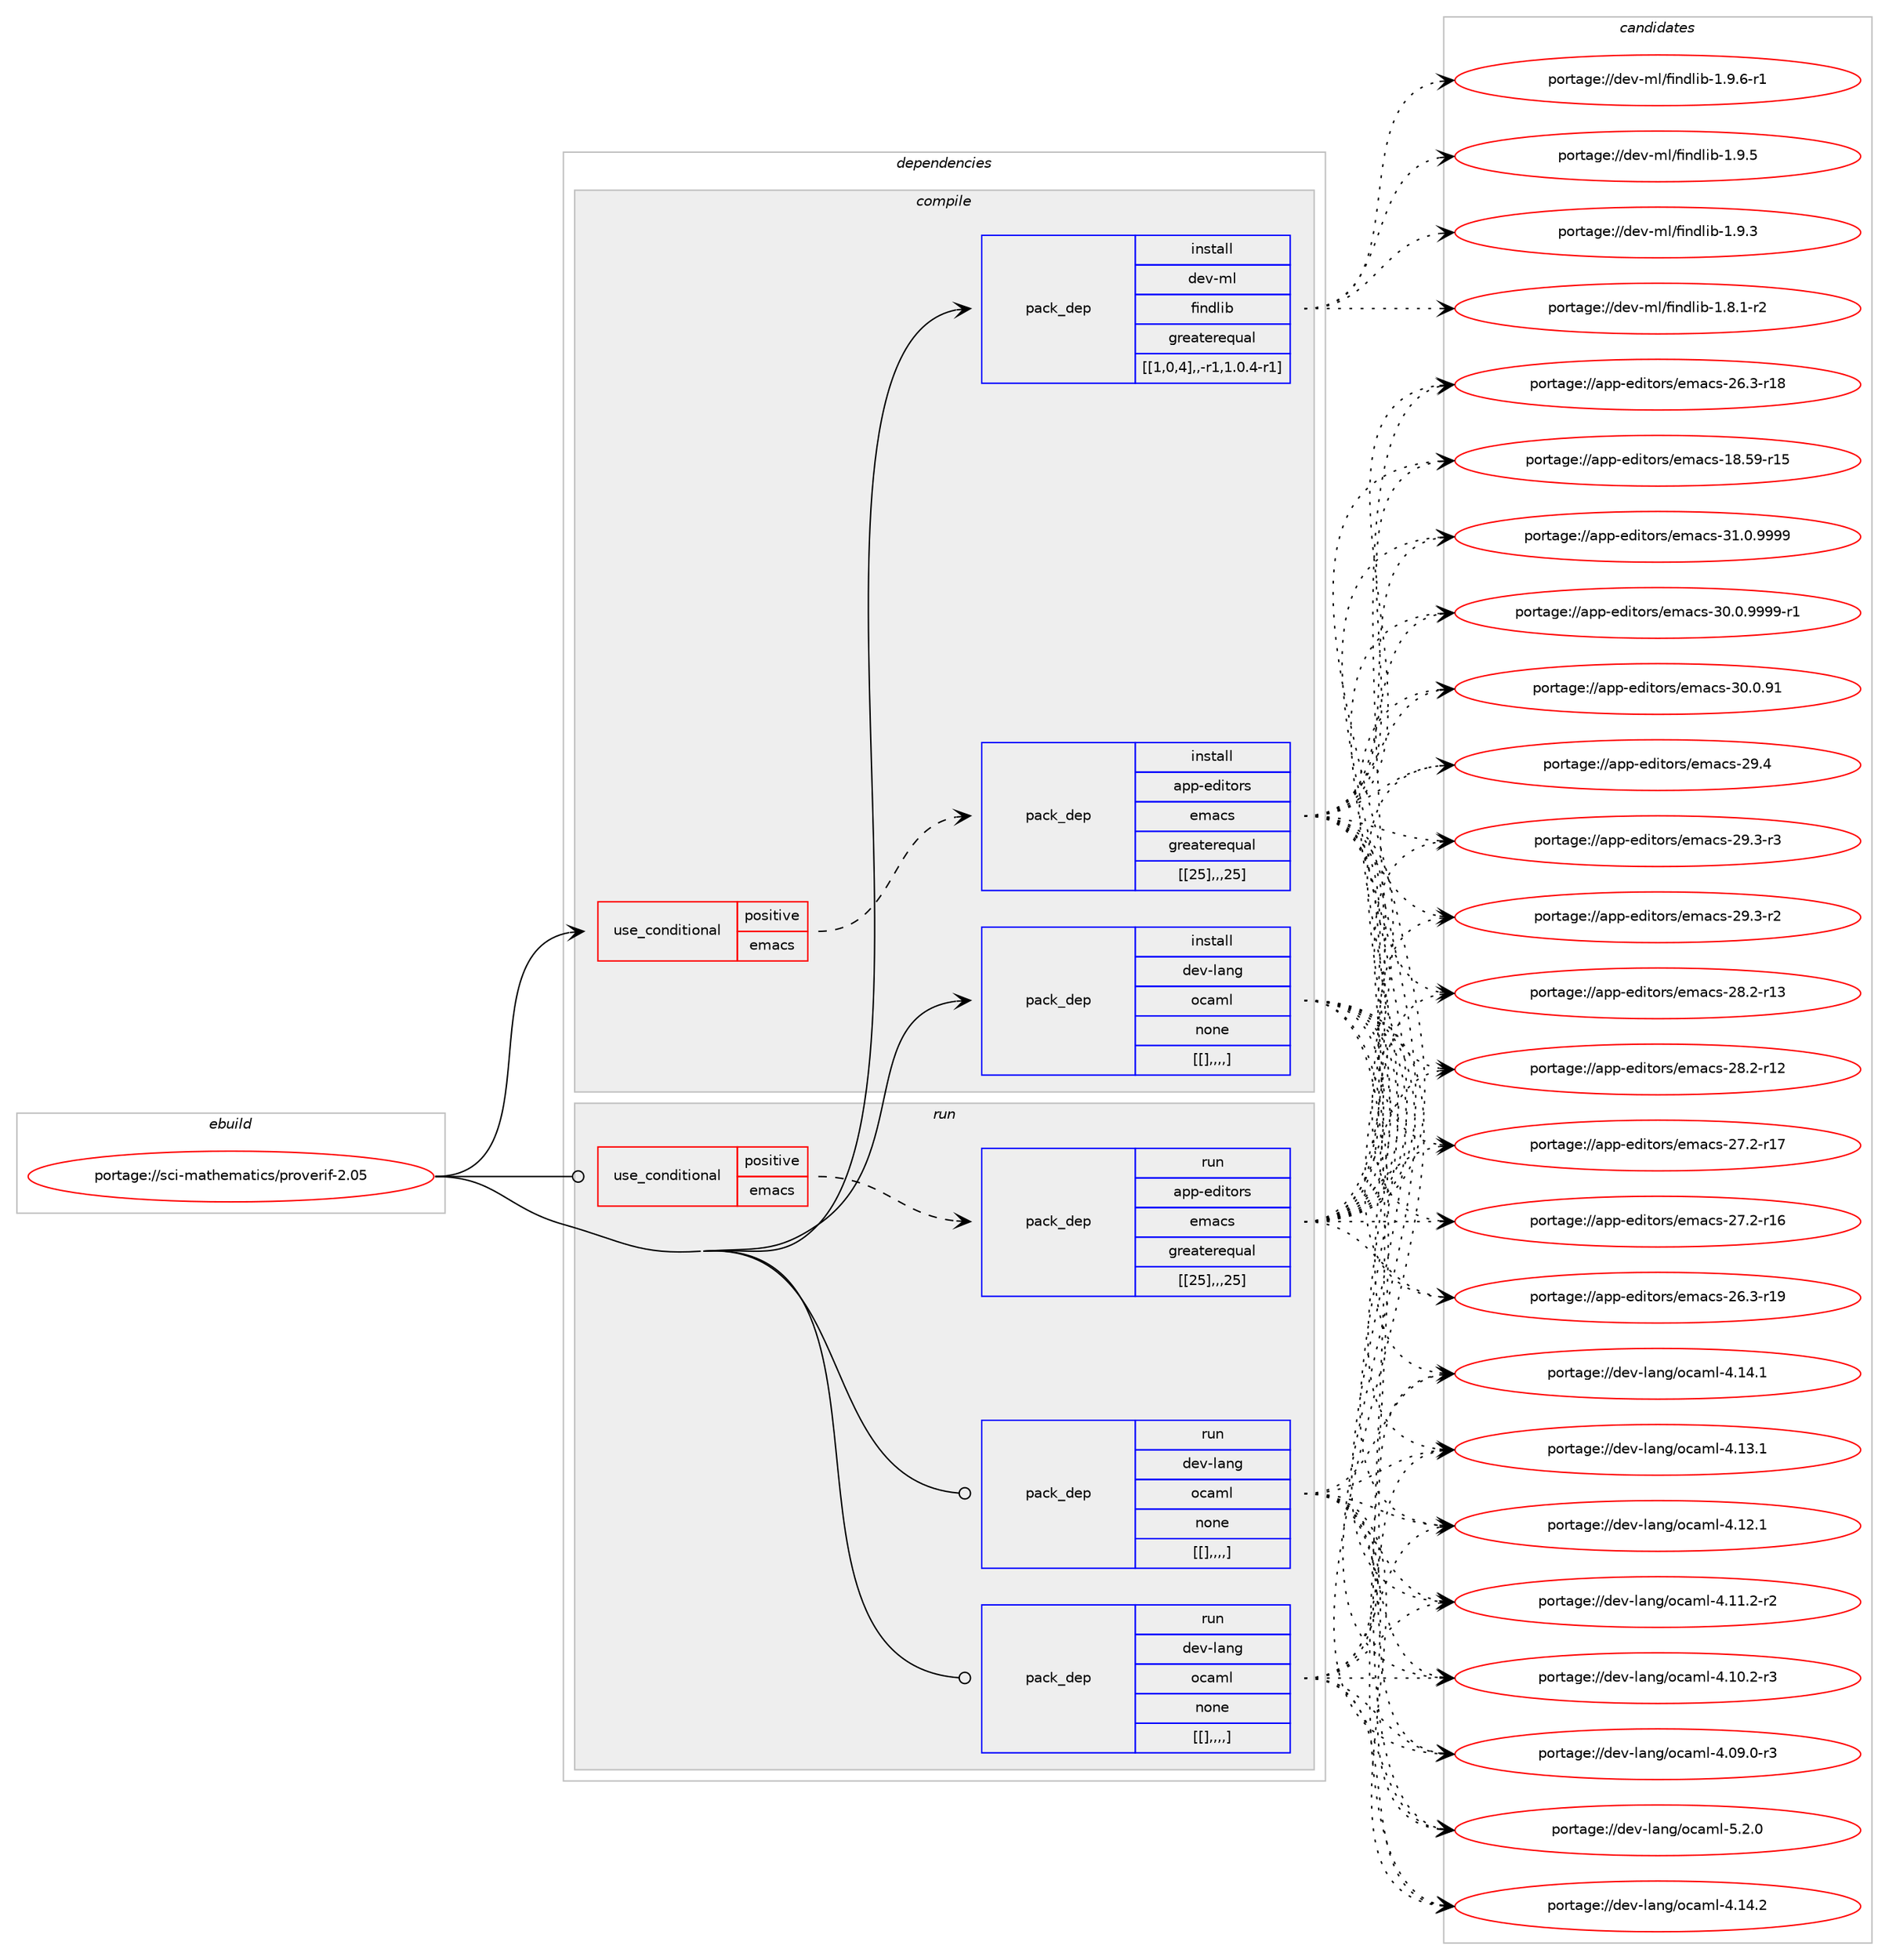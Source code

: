 digraph prolog {

# *************
# Graph options
# *************

newrank=true;
concentrate=true;
compound=true;
graph [rankdir=LR,fontname=Helvetica,fontsize=10,ranksep=1.5];#, ranksep=2.5, nodesep=0.2];
edge  [arrowhead=vee];
node  [fontname=Helvetica,fontsize=10];

# **********
# The ebuild
# **********

subgraph cluster_leftcol {
color=gray;
label=<<i>ebuild</i>>;
id [label="portage://sci-mathematics/proverif-2.05", color=red, width=4, href="../sci-mathematics/proverif-2.05.svg"];
}

# ****************
# The dependencies
# ****************

subgraph cluster_midcol {
color=gray;
label=<<i>dependencies</i>>;
subgraph cluster_compile {
fillcolor="#eeeeee";
style=filled;
label=<<i>compile</i>>;
subgraph cond112727 {
dependency425900 [label=<<TABLE BORDER="0" CELLBORDER="1" CELLSPACING="0" CELLPADDING="4"><TR><TD ROWSPAN="3" CELLPADDING="10">use_conditional</TD></TR><TR><TD>positive</TD></TR><TR><TD>emacs</TD></TR></TABLE>>, shape=none, color=red];
subgraph pack310146 {
dependency425901 [label=<<TABLE BORDER="0" CELLBORDER="1" CELLSPACING="0" CELLPADDING="4" WIDTH="220"><TR><TD ROWSPAN="6" CELLPADDING="30">pack_dep</TD></TR><TR><TD WIDTH="110">install</TD></TR><TR><TD>app-editors</TD></TR><TR><TD>emacs</TD></TR><TR><TD>greaterequal</TD></TR><TR><TD>[[25],,,25]</TD></TR></TABLE>>, shape=none, color=blue];
}
dependency425900:e -> dependency425901:w [weight=20,style="dashed",arrowhead="vee"];
}
id:e -> dependency425900:w [weight=20,style="solid",arrowhead="vee"];
subgraph pack310147 {
dependency425902 [label=<<TABLE BORDER="0" CELLBORDER="1" CELLSPACING="0" CELLPADDING="4" WIDTH="220"><TR><TD ROWSPAN="6" CELLPADDING="30">pack_dep</TD></TR><TR><TD WIDTH="110">install</TD></TR><TR><TD>dev-lang</TD></TR><TR><TD>ocaml</TD></TR><TR><TD>none</TD></TR><TR><TD>[[],,,,]</TD></TR></TABLE>>, shape=none, color=blue];
}
id:e -> dependency425902:w [weight=20,style="solid",arrowhead="vee"];
subgraph pack310148 {
dependency425903 [label=<<TABLE BORDER="0" CELLBORDER="1" CELLSPACING="0" CELLPADDING="4" WIDTH="220"><TR><TD ROWSPAN="6" CELLPADDING="30">pack_dep</TD></TR><TR><TD WIDTH="110">install</TD></TR><TR><TD>dev-ml</TD></TR><TR><TD>findlib</TD></TR><TR><TD>greaterequal</TD></TR><TR><TD>[[1,0,4],,-r1,1.0.4-r1]</TD></TR></TABLE>>, shape=none, color=blue];
}
id:e -> dependency425903:w [weight=20,style="solid",arrowhead="vee"];
}
subgraph cluster_compileandrun {
fillcolor="#eeeeee";
style=filled;
label=<<i>compile and run</i>>;
}
subgraph cluster_run {
fillcolor="#eeeeee";
style=filled;
label=<<i>run</i>>;
subgraph cond112728 {
dependency425904 [label=<<TABLE BORDER="0" CELLBORDER="1" CELLSPACING="0" CELLPADDING="4"><TR><TD ROWSPAN="3" CELLPADDING="10">use_conditional</TD></TR><TR><TD>positive</TD></TR><TR><TD>emacs</TD></TR></TABLE>>, shape=none, color=red];
subgraph pack310149 {
dependency425905 [label=<<TABLE BORDER="0" CELLBORDER="1" CELLSPACING="0" CELLPADDING="4" WIDTH="220"><TR><TD ROWSPAN="6" CELLPADDING="30">pack_dep</TD></TR><TR><TD WIDTH="110">run</TD></TR><TR><TD>app-editors</TD></TR><TR><TD>emacs</TD></TR><TR><TD>greaterequal</TD></TR><TR><TD>[[25],,,25]</TD></TR></TABLE>>, shape=none, color=blue];
}
dependency425904:e -> dependency425905:w [weight=20,style="dashed",arrowhead="vee"];
}
id:e -> dependency425904:w [weight=20,style="solid",arrowhead="odot"];
subgraph pack310150 {
dependency425906 [label=<<TABLE BORDER="0" CELLBORDER="1" CELLSPACING="0" CELLPADDING="4" WIDTH="220"><TR><TD ROWSPAN="6" CELLPADDING="30">pack_dep</TD></TR><TR><TD WIDTH="110">run</TD></TR><TR><TD>dev-lang</TD></TR><TR><TD>ocaml</TD></TR><TR><TD>none</TD></TR><TR><TD>[[],,,,]</TD></TR></TABLE>>, shape=none, color=blue];
}
id:e -> dependency425906:w [weight=20,style="solid",arrowhead="odot"];
subgraph pack310151 {
dependency425907 [label=<<TABLE BORDER="0" CELLBORDER="1" CELLSPACING="0" CELLPADDING="4" WIDTH="220"><TR><TD ROWSPAN="6" CELLPADDING="30">pack_dep</TD></TR><TR><TD WIDTH="110">run</TD></TR><TR><TD>dev-lang</TD></TR><TR><TD>ocaml</TD></TR><TR><TD>none</TD></TR><TR><TD>[[],,,,]</TD></TR></TABLE>>, shape=none, color=blue];
}
id:e -> dependency425907:w [weight=20,style="solid",arrowhead="odot"];
}
}

# **************
# The candidates
# **************

subgraph cluster_choices {
rank=same;
color=gray;
label=<<i>candidates</i>>;

subgraph choice310146 {
color=black;
nodesep=1;
choice971121124510110010511611111411547101109979911545514946484657575757 [label="portage://app-editors/emacs-31.0.9999", color=red, width=4,href="../app-editors/emacs-31.0.9999.svg"];
choice9711211245101100105116111114115471011099799115455148464846575757574511449 [label="portage://app-editors/emacs-30.0.9999-r1", color=red, width=4,href="../app-editors/emacs-30.0.9999-r1.svg"];
choice97112112451011001051161111141154710110997991154551484648465749 [label="portage://app-editors/emacs-30.0.91", color=red, width=4,href="../app-editors/emacs-30.0.91.svg"];
choice97112112451011001051161111141154710110997991154550574652 [label="portage://app-editors/emacs-29.4", color=red, width=4,href="../app-editors/emacs-29.4.svg"];
choice971121124510110010511611111411547101109979911545505746514511451 [label="portage://app-editors/emacs-29.3-r3", color=red, width=4,href="../app-editors/emacs-29.3-r3.svg"];
choice971121124510110010511611111411547101109979911545505746514511450 [label="portage://app-editors/emacs-29.3-r2", color=red, width=4,href="../app-editors/emacs-29.3-r2.svg"];
choice97112112451011001051161111141154710110997991154550564650451144951 [label="portage://app-editors/emacs-28.2-r13", color=red, width=4,href="../app-editors/emacs-28.2-r13.svg"];
choice97112112451011001051161111141154710110997991154550564650451144950 [label="portage://app-editors/emacs-28.2-r12", color=red, width=4,href="../app-editors/emacs-28.2-r12.svg"];
choice97112112451011001051161111141154710110997991154550554650451144955 [label="portage://app-editors/emacs-27.2-r17", color=red, width=4,href="../app-editors/emacs-27.2-r17.svg"];
choice97112112451011001051161111141154710110997991154550554650451144954 [label="portage://app-editors/emacs-27.2-r16", color=red, width=4,href="../app-editors/emacs-27.2-r16.svg"];
choice97112112451011001051161111141154710110997991154550544651451144957 [label="portage://app-editors/emacs-26.3-r19", color=red, width=4,href="../app-editors/emacs-26.3-r19.svg"];
choice97112112451011001051161111141154710110997991154550544651451144956 [label="portage://app-editors/emacs-26.3-r18", color=red, width=4,href="../app-editors/emacs-26.3-r18.svg"];
choice9711211245101100105116111114115471011099799115454956465357451144953 [label="portage://app-editors/emacs-18.59-r15", color=red, width=4,href="../app-editors/emacs-18.59-r15.svg"];
dependency425901:e -> choice971121124510110010511611111411547101109979911545514946484657575757:w [style=dotted,weight="100"];
dependency425901:e -> choice9711211245101100105116111114115471011099799115455148464846575757574511449:w [style=dotted,weight="100"];
dependency425901:e -> choice97112112451011001051161111141154710110997991154551484648465749:w [style=dotted,weight="100"];
dependency425901:e -> choice97112112451011001051161111141154710110997991154550574652:w [style=dotted,weight="100"];
dependency425901:e -> choice971121124510110010511611111411547101109979911545505746514511451:w [style=dotted,weight="100"];
dependency425901:e -> choice971121124510110010511611111411547101109979911545505746514511450:w [style=dotted,weight="100"];
dependency425901:e -> choice97112112451011001051161111141154710110997991154550564650451144951:w [style=dotted,weight="100"];
dependency425901:e -> choice97112112451011001051161111141154710110997991154550564650451144950:w [style=dotted,weight="100"];
dependency425901:e -> choice97112112451011001051161111141154710110997991154550554650451144955:w [style=dotted,weight="100"];
dependency425901:e -> choice97112112451011001051161111141154710110997991154550554650451144954:w [style=dotted,weight="100"];
dependency425901:e -> choice97112112451011001051161111141154710110997991154550544651451144957:w [style=dotted,weight="100"];
dependency425901:e -> choice97112112451011001051161111141154710110997991154550544651451144956:w [style=dotted,weight="100"];
dependency425901:e -> choice9711211245101100105116111114115471011099799115454956465357451144953:w [style=dotted,weight="100"];
}
subgraph choice310147 {
color=black;
nodesep=1;
choice1001011184510897110103471119997109108455346504648 [label="portage://dev-lang/ocaml-5.2.0", color=red, width=4,href="../dev-lang/ocaml-5.2.0.svg"];
choice100101118451089711010347111999710910845524649524650 [label="portage://dev-lang/ocaml-4.14.2", color=red, width=4,href="../dev-lang/ocaml-4.14.2.svg"];
choice100101118451089711010347111999710910845524649524649 [label="portage://dev-lang/ocaml-4.14.1", color=red, width=4,href="../dev-lang/ocaml-4.14.1.svg"];
choice100101118451089711010347111999710910845524649514649 [label="portage://dev-lang/ocaml-4.13.1", color=red, width=4,href="../dev-lang/ocaml-4.13.1.svg"];
choice100101118451089711010347111999710910845524649504649 [label="portage://dev-lang/ocaml-4.12.1", color=red, width=4,href="../dev-lang/ocaml-4.12.1.svg"];
choice1001011184510897110103471119997109108455246494946504511450 [label="portage://dev-lang/ocaml-4.11.2-r2", color=red, width=4,href="../dev-lang/ocaml-4.11.2-r2.svg"];
choice1001011184510897110103471119997109108455246494846504511451 [label="portage://dev-lang/ocaml-4.10.2-r3", color=red, width=4,href="../dev-lang/ocaml-4.10.2-r3.svg"];
choice1001011184510897110103471119997109108455246485746484511451 [label="portage://dev-lang/ocaml-4.09.0-r3", color=red, width=4,href="../dev-lang/ocaml-4.09.0-r3.svg"];
dependency425902:e -> choice1001011184510897110103471119997109108455346504648:w [style=dotted,weight="100"];
dependency425902:e -> choice100101118451089711010347111999710910845524649524650:w [style=dotted,weight="100"];
dependency425902:e -> choice100101118451089711010347111999710910845524649524649:w [style=dotted,weight="100"];
dependency425902:e -> choice100101118451089711010347111999710910845524649514649:w [style=dotted,weight="100"];
dependency425902:e -> choice100101118451089711010347111999710910845524649504649:w [style=dotted,weight="100"];
dependency425902:e -> choice1001011184510897110103471119997109108455246494946504511450:w [style=dotted,weight="100"];
dependency425902:e -> choice1001011184510897110103471119997109108455246494846504511451:w [style=dotted,weight="100"];
dependency425902:e -> choice1001011184510897110103471119997109108455246485746484511451:w [style=dotted,weight="100"];
}
subgraph choice310148 {
color=black;
nodesep=1;
choice1001011184510910847102105110100108105984549465746544511449 [label="portage://dev-ml/findlib-1.9.6-r1", color=red, width=4,href="../dev-ml/findlib-1.9.6-r1.svg"];
choice100101118451091084710210511010010810598454946574653 [label="portage://dev-ml/findlib-1.9.5", color=red, width=4,href="../dev-ml/findlib-1.9.5.svg"];
choice100101118451091084710210511010010810598454946574651 [label="portage://dev-ml/findlib-1.9.3", color=red, width=4,href="../dev-ml/findlib-1.9.3.svg"];
choice1001011184510910847102105110100108105984549465646494511450 [label="portage://dev-ml/findlib-1.8.1-r2", color=red, width=4,href="../dev-ml/findlib-1.8.1-r2.svg"];
dependency425903:e -> choice1001011184510910847102105110100108105984549465746544511449:w [style=dotted,weight="100"];
dependency425903:e -> choice100101118451091084710210511010010810598454946574653:w [style=dotted,weight="100"];
dependency425903:e -> choice100101118451091084710210511010010810598454946574651:w [style=dotted,weight="100"];
dependency425903:e -> choice1001011184510910847102105110100108105984549465646494511450:w [style=dotted,weight="100"];
}
subgraph choice310149 {
color=black;
nodesep=1;
choice971121124510110010511611111411547101109979911545514946484657575757 [label="portage://app-editors/emacs-31.0.9999", color=red, width=4,href="../app-editors/emacs-31.0.9999.svg"];
choice9711211245101100105116111114115471011099799115455148464846575757574511449 [label="portage://app-editors/emacs-30.0.9999-r1", color=red, width=4,href="../app-editors/emacs-30.0.9999-r1.svg"];
choice97112112451011001051161111141154710110997991154551484648465749 [label="portage://app-editors/emacs-30.0.91", color=red, width=4,href="../app-editors/emacs-30.0.91.svg"];
choice97112112451011001051161111141154710110997991154550574652 [label="portage://app-editors/emacs-29.4", color=red, width=4,href="../app-editors/emacs-29.4.svg"];
choice971121124510110010511611111411547101109979911545505746514511451 [label="portage://app-editors/emacs-29.3-r3", color=red, width=4,href="../app-editors/emacs-29.3-r3.svg"];
choice971121124510110010511611111411547101109979911545505746514511450 [label="portage://app-editors/emacs-29.3-r2", color=red, width=4,href="../app-editors/emacs-29.3-r2.svg"];
choice97112112451011001051161111141154710110997991154550564650451144951 [label="portage://app-editors/emacs-28.2-r13", color=red, width=4,href="../app-editors/emacs-28.2-r13.svg"];
choice97112112451011001051161111141154710110997991154550564650451144950 [label="portage://app-editors/emacs-28.2-r12", color=red, width=4,href="../app-editors/emacs-28.2-r12.svg"];
choice97112112451011001051161111141154710110997991154550554650451144955 [label="portage://app-editors/emacs-27.2-r17", color=red, width=4,href="../app-editors/emacs-27.2-r17.svg"];
choice97112112451011001051161111141154710110997991154550554650451144954 [label="portage://app-editors/emacs-27.2-r16", color=red, width=4,href="../app-editors/emacs-27.2-r16.svg"];
choice97112112451011001051161111141154710110997991154550544651451144957 [label="portage://app-editors/emacs-26.3-r19", color=red, width=4,href="../app-editors/emacs-26.3-r19.svg"];
choice97112112451011001051161111141154710110997991154550544651451144956 [label="portage://app-editors/emacs-26.3-r18", color=red, width=4,href="../app-editors/emacs-26.3-r18.svg"];
choice9711211245101100105116111114115471011099799115454956465357451144953 [label="portage://app-editors/emacs-18.59-r15", color=red, width=4,href="../app-editors/emacs-18.59-r15.svg"];
dependency425905:e -> choice971121124510110010511611111411547101109979911545514946484657575757:w [style=dotted,weight="100"];
dependency425905:e -> choice9711211245101100105116111114115471011099799115455148464846575757574511449:w [style=dotted,weight="100"];
dependency425905:e -> choice97112112451011001051161111141154710110997991154551484648465749:w [style=dotted,weight="100"];
dependency425905:e -> choice97112112451011001051161111141154710110997991154550574652:w [style=dotted,weight="100"];
dependency425905:e -> choice971121124510110010511611111411547101109979911545505746514511451:w [style=dotted,weight="100"];
dependency425905:e -> choice971121124510110010511611111411547101109979911545505746514511450:w [style=dotted,weight="100"];
dependency425905:e -> choice97112112451011001051161111141154710110997991154550564650451144951:w [style=dotted,weight="100"];
dependency425905:e -> choice97112112451011001051161111141154710110997991154550564650451144950:w [style=dotted,weight="100"];
dependency425905:e -> choice97112112451011001051161111141154710110997991154550554650451144955:w [style=dotted,weight="100"];
dependency425905:e -> choice97112112451011001051161111141154710110997991154550554650451144954:w [style=dotted,weight="100"];
dependency425905:e -> choice97112112451011001051161111141154710110997991154550544651451144957:w [style=dotted,weight="100"];
dependency425905:e -> choice97112112451011001051161111141154710110997991154550544651451144956:w [style=dotted,weight="100"];
dependency425905:e -> choice9711211245101100105116111114115471011099799115454956465357451144953:w [style=dotted,weight="100"];
}
subgraph choice310150 {
color=black;
nodesep=1;
choice1001011184510897110103471119997109108455346504648 [label="portage://dev-lang/ocaml-5.2.0", color=red, width=4,href="../dev-lang/ocaml-5.2.0.svg"];
choice100101118451089711010347111999710910845524649524650 [label="portage://dev-lang/ocaml-4.14.2", color=red, width=4,href="../dev-lang/ocaml-4.14.2.svg"];
choice100101118451089711010347111999710910845524649524649 [label="portage://dev-lang/ocaml-4.14.1", color=red, width=4,href="../dev-lang/ocaml-4.14.1.svg"];
choice100101118451089711010347111999710910845524649514649 [label="portage://dev-lang/ocaml-4.13.1", color=red, width=4,href="../dev-lang/ocaml-4.13.1.svg"];
choice100101118451089711010347111999710910845524649504649 [label="portage://dev-lang/ocaml-4.12.1", color=red, width=4,href="../dev-lang/ocaml-4.12.1.svg"];
choice1001011184510897110103471119997109108455246494946504511450 [label="portage://dev-lang/ocaml-4.11.2-r2", color=red, width=4,href="../dev-lang/ocaml-4.11.2-r2.svg"];
choice1001011184510897110103471119997109108455246494846504511451 [label="portage://dev-lang/ocaml-4.10.2-r3", color=red, width=4,href="../dev-lang/ocaml-4.10.2-r3.svg"];
choice1001011184510897110103471119997109108455246485746484511451 [label="portage://dev-lang/ocaml-4.09.0-r3", color=red, width=4,href="../dev-lang/ocaml-4.09.0-r3.svg"];
dependency425906:e -> choice1001011184510897110103471119997109108455346504648:w [style=dotted,weight="100"];
dependency425906:e -> choice100101118451089711010347111999710910845524649524650:w [style=dotted,weight="100"];
dependency425906:e -> choice100101118451089711010347111999710910845524649524649:w [style=dotted,weight="100"];
dependency425906:e -> choice100101118451089711010347111999710910845524649514649:w [style=dotted,weight="100"];
dependency425906:e -> choice100101118451089711010347111999710910845524649504649:w [style=dotted,weight="100"];
dependency425906:e -> choice1001011184510897110103471119997109108455246494946504511450:w [style=dotted,weight="100"];
dependency425906:e -> choice1001011184510897110103471119997109108455246494846504511451:w [style=dotted,weight="100"];
dependency425906:e -> choice1001011184510897110103471119997109108455246485746484511451:w [style=dotted,weight="100"];
}
subgraph choice310151 {
color=black;
nodesep=1;
choice1001011184510897110103471119997109108455346504648 [label="portage://dev-lang/ocaml-5.2.0", color=red, width=4,href="../dev-lang/ocaml-5.2.0.svg"];
choice100101118451089711010347111999710910845524649524650 [label="portage://dev-lang/ocaml-4.14.2", color=red, width=4,href="../dev-lang/ocaml-4.14.2.svg"];
choice100101118451089711010347111999710910845524649524649 [label="portage://dev-lang/ocaml-4.14.1", color=red, width=4,href="../dev-lang/ocaml-4.14.1.svg"];
choice100101118451089711010347111999710910845524649514649 [label="portage://dev-lang/ocaml-4.13.1", color=red, width=4,href="../dev-lang/ocaml-4.13.1.svg"];
choice100101118451089711010347111999710910845524649504649 [label="portage://dev-lang/ocaml-4.12.1", color=red, width=4,href="../dev-lang/ocaml-4.12.1.svg"];
choice1001011184510897110103471119997109108455246494946504511450 [label="portage://dev-lang/ocaml-4.11.2-r2", color=red, width=4,href="../dev-lang/ocaml-4.11.2-r2.svg"];
choice1001011184510897110103471119997109108455246494846504511451 [label="portage://dev-lang/ocaml-4.10.2-r3", color=red, width=4,href="../dev-lang/ocaml-4.10.2-r3.svg"];
choice1001011184510897110103471119997109108455246485746484511451 [label="portage://dev-lang/ocaml-4.09.0-r3", color=red, width=4,href="../dev-lang/ocaml-4.09.0-r3.svg"];
dependency425907:e -> choice1001011184510897110103471119997109108455346504648:w [style=dotted,weight="100"];
dependency425907:e -> choice100101118451089711010347111999710910845524649524650:w [style=dotted,weight="100"];
dependency425907:e -> choice100101118451089711010347111999710910845524649524649:w [style=dotted,weight="100"];
dependency425907:e -> choice100101118451089711010347111999710910845524649514649:w [style=dotted,weight="100"];
dependency425907:e -> choice100101118451089711010347111999710910845524649504649:w [style=dotted,weight="100"];
dependency425907:e -> choice1001011184510897110103471119997109108455246494946504511450:w [style=dotted,weight="100"];
dependency425907:e -> choice1001011184510897110103471119997109108455246494846504511451:w [style=dotted,weight="100"];
dependency425907:e -> choice1001011184510897110103471119997109108455246485746484511451:w [style=dotted,weight="100"];
}
}

}
